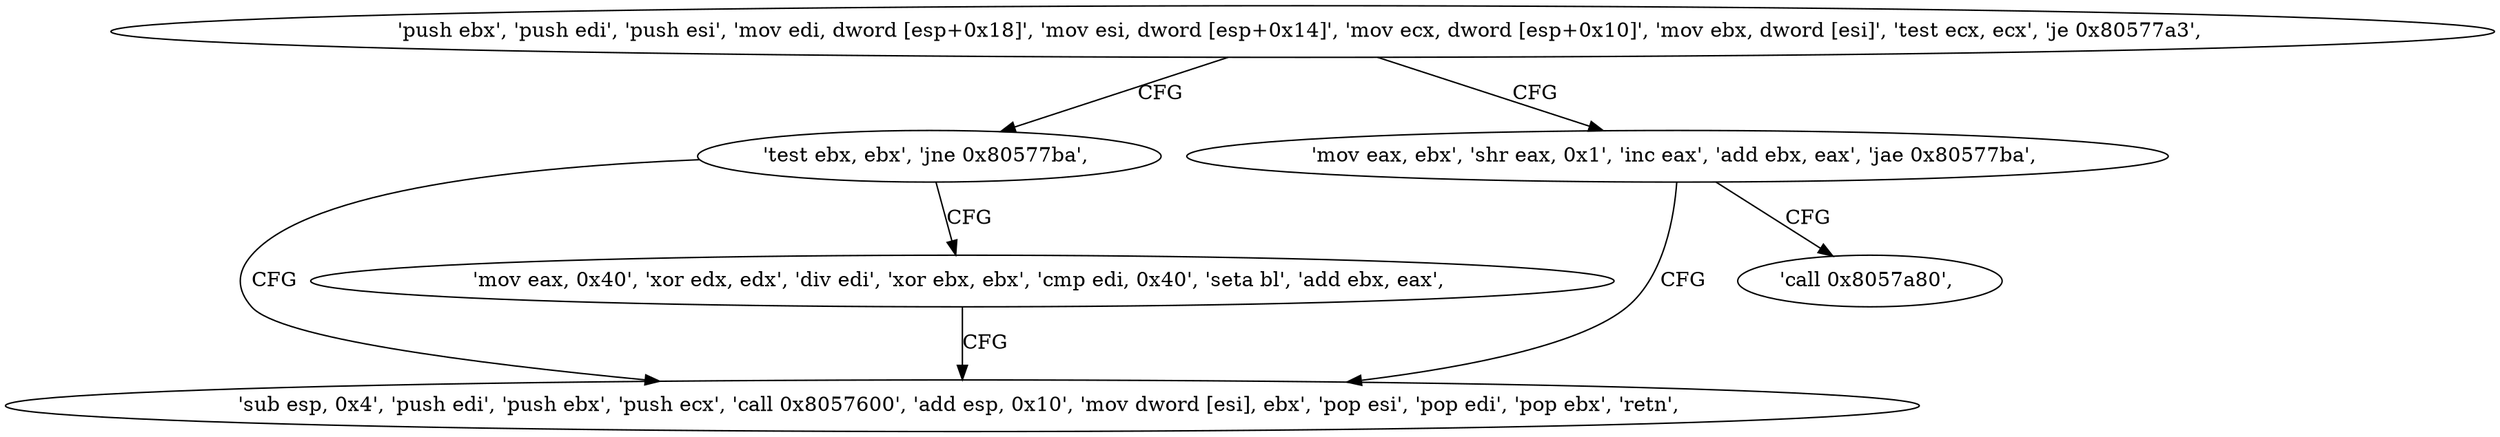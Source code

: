 digraph "func" {
"134576000" [label = "'push ebx', 'push edi', 'push esi', 'mov edi, dword [esp+0x18]', 'mov esi, dword [esp+0x14]', 'mov ecx, dword [esp+0x10]', 'mov ebx, dword [esi]', 'test ecx, ecx', 'je 0x80577a3', " ]
"134576035" [label = "'test ebx, ebx', 'jne 0x80577ba', " ]
"134576021" [label = "'mov eax, ebx', 'shr eax, 0x1', 'inc eax', 'add ebx, eax', 'jae 0x80577ba', " ]
"134576058" [label = "'sub esp, 0x4', 'push edi', 'push ebx', 'push ecx', 'call 0x8057600', 'add esp, 0x10', 'mov dword [esi], ebx', 'pop esi', 'pop edi', 'pop ebx', 'retn', " ]
"134576039" [label = "'mov eax, 0x40', 'xor edx, edx', 'div edi', 'xor ebx, ebx', 'cmp edi, 0x40', 'seta bl', 'add ebx, eax', " ]
"134576030" [label = "'call 0x8057a80', " ]
"134576000" -> "134576035" [ label = "CFG" ]
"134576000" -> "134576021" [ label = "CFG" ]
"134576035" -> "134576058" [ label = "CFG" ]
"134576035" -> "134576039" [ label = "CFG" ]
"134576021" -> "134576058" [ label = "CFG" ]
"134576021" -> "134576030" [ label = "CFG" ]
"134576039" -> "134576058" [ label = "CFG" ]
}
